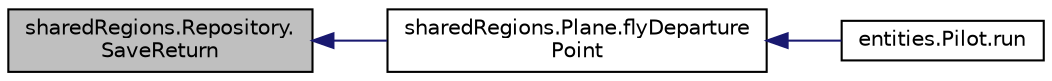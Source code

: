 digraph "sharedRegions.Repository.SaveReturn"
{
  edge [fontname="Helvetica",fontsize="10",labelfontname="Helvetica",labelfontsize="10"];
  node [fontname="Helvetica",fontsize="10",shape=record];
  rankdir="LR";
  Node33 [label="sharedRegions.Repository.\lSaveReturn",height=0.2,width=0.4,color="black", fillcolor="grey75", style="filled", fontcolor="black"];
  Node33 -> Node34 [dir="back",color="midnightblue",fontsize="10",style="solid"];
  Node34 [label="sharedRegions.Plane.flyDeparture\lPoint",height=0.2,width=0.4,color="black", fillcolor="white", style="filled",URL="$classshared_regions_1_1_plane.html#aa6a53f1bb5882641937018e78100272f"];
  Node34 -> Node35 [dir="back",color="midnightblue",fontsize="10",style="solid"];
  Node35 [label="entities.Pilot.run",height=0.2,width=0.4,color="black", fillcolor="white", style="filled",URL="$classentities_1_1_pilot.html#aa0a1f2dd8931f01b03cdc2aa9e99acaf"];
}
